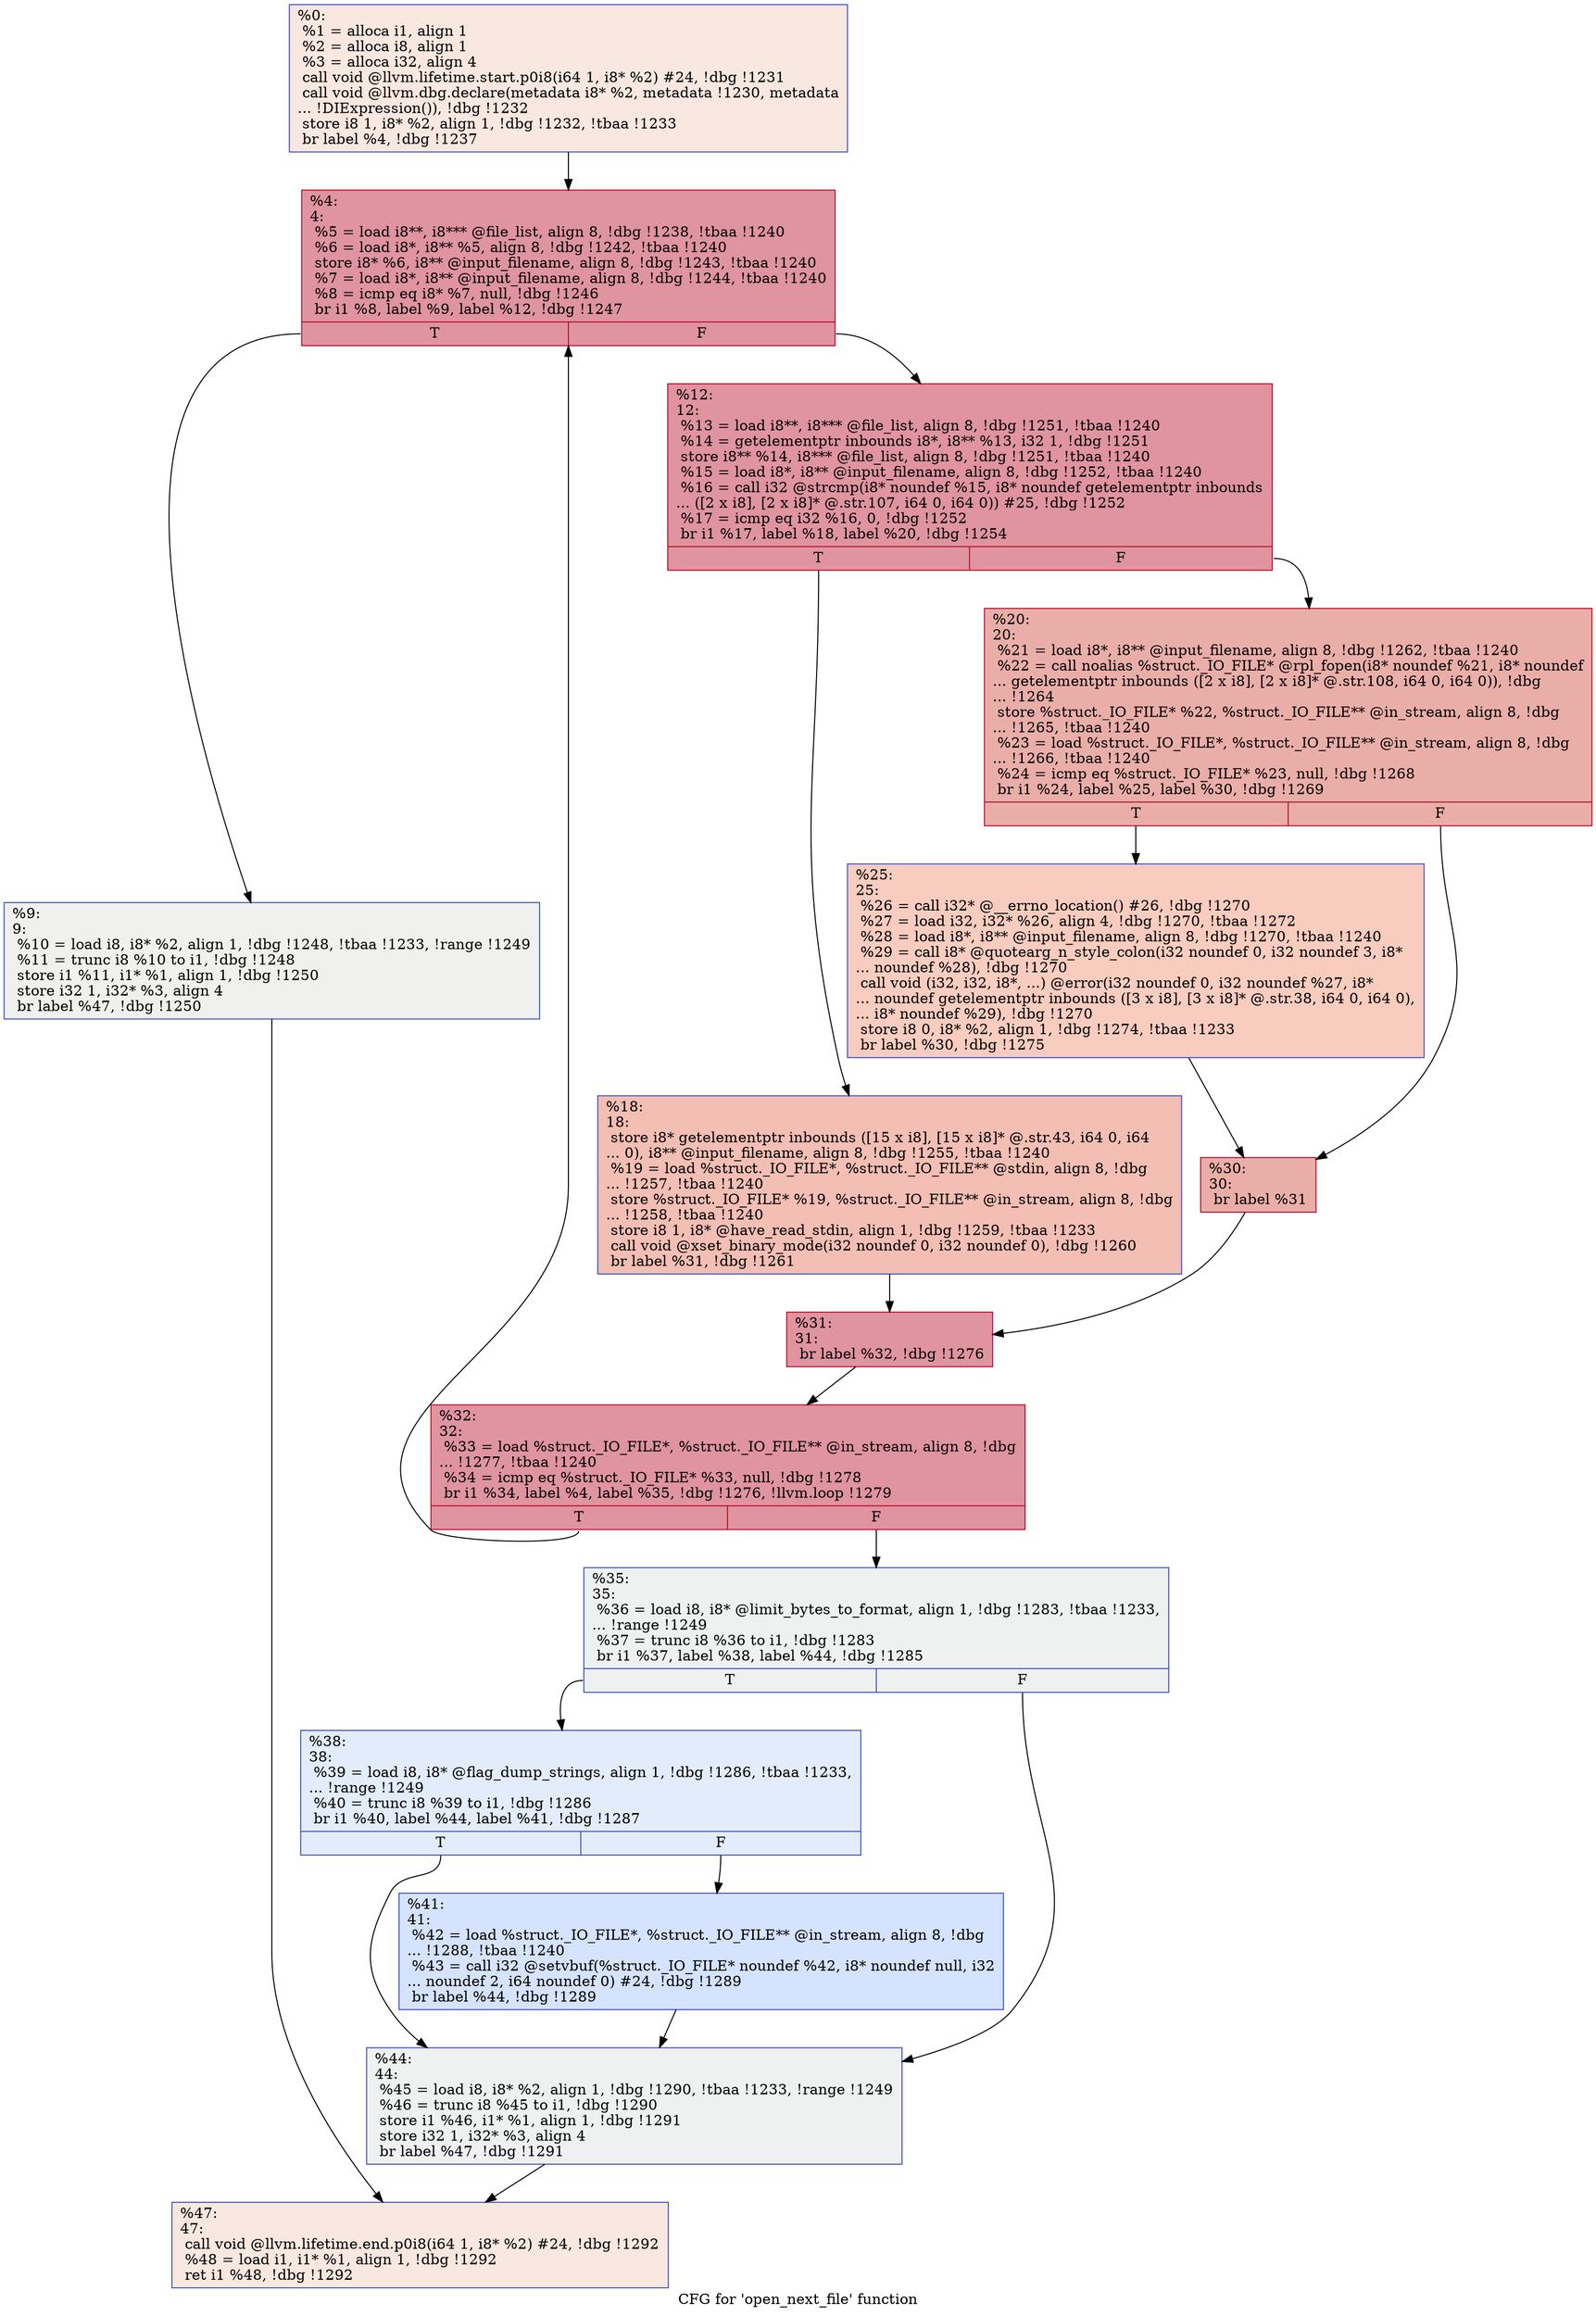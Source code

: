 digraph "CFG for 'open_next_file' function" {
	label="CFG for 'open_next_file' function";

	Node0x9af030 [shape=record,color="#3d50c3ff", style=filled, fillcolor="#f1ccb870",label="{%0:\l  %1 = alloca i1, align 1\l  %2 = alloca i8, align 1\l  %3 = alloca i32, align 4\l  call void @llvm.lifetime.start.p0i8(i64 1, i8* %2) #24, !dbg !1231\l  call void @llvm.dbg.declare(metadata i8* %2, metadata !1230, metadata\l... !DIExpression()), !dbg !1232\l  store i8 1, i8* %2, align 1, !dbg !1232, !tbaa !1233\l  br label %4, !dbg !1237\l}"];
	Node0x9af030 -> Node0x9af100;
	Node0x9af100 [shape=record,color="#b70d28ff", style=filled, fillcolor="#b70d2870",label="{%4:\l4:                                                \l  %5 = load i8**, i8*** @file_list, align 8, !dbg !1238, !tbaa !1240\l  %6 = load i8*, i8** %5, align 8, !dbg !1242, !tbaa !1240\l  store i8* %6, i8** @input_filename, align 8, !dbg !1243, !tbaa !1240\l  %7 = load i8*, i8** @input_filename, align 8, !dbg !1244, !tbaa !1240\l  %8 = icmp eq i8* %7, null, !dbg !1246\l  br i1 %8, label %9, label %12, !dbg !1247\l|{<s0>T|<s1>F}}"];
	Node0x9af100:s0 -> Node0x9af150;
	Node0x9af100:s1 -> Node0x9af1a0;
	Node0x9af150 [shape=record,color="#3d50c3ff", style=filled, fillcolor="#dedcdb70",label="{%9:\l9:                                                \l  %10 = load i8, i8* %2, align 1, !dbg !1248, !tbaa !1233, !range !1249\l  %11 = trunc i8 %10 to i1, !dbg !1248\l  store i1 %11, i1* %1, align 1, !dbg !1250\l  store i32 1, i32* %3, align 4\l  br label %47, !dbg !1250\l}"];
	Node0x9af150 -> Node0x9af510;
	Node0x9af1a0 [shape=record,color="#b70d28ff", style=filled, fillcolor="#b70d2870",label="{%12:\l12:                                               \l  %13 = load i8**, i8*** @file_list, align 8, !dbg !1251, !tbaa !1240\l  %14 = getelementptr inbounds i8*, i8** %13, i32 1, !dbg !1251\l  store i8** %14, i8*** @file_list, align 8, !dbg !1251, !tbaa !1240\l  %15 = load i8*, i8** @input_filename, align 8, !dbg !1252, !tbaa !1240\l  %16 = call i32 @strcmp(i8* noundef %15, i8* noundef getelementptr inbounds\l... ([2 x i8], [2 x i8]* @.str.107, i64 0, i64 0)) #25, !dbg !1252\l  %17 = icmp eq i32 %16, 0, !dbg !1252\l  br i1 %17, label %18, label %20, !dbg !1254\l|{<s0>T|<s1>F}}"];
	Node0x9af1a0:s0 -> Node0x9af1f0;
	Node0x9af1a0:s1 -> Node0x9af240;
	Node0x9af1f0 [shape=record,color="#3d50c3ff", style=filled, fillcolor="#e36c5570",label="{%18:\l18:                                               \l  store i8* getelementptr inbounds ([15 x i8], [15 x i8]* @.str.43, i64 0, i64\l... 0), i8** @input_filename, align 8, !dbg !1255, !tbaa !1240\l  %19 = load %struct._IO_FILE*, %struct._IO_FILE** @stdin, align 8, !dbg\l... !1257, !tbaa !1240\l  store %struct._IO_FILE* %19, %struct._IO_FILE** @in_stream, align 8, !dbg\l... !1258, !tbaa !1240\l  store i8 1, i8* @have_read_stdin, align 1, !dbg !1259, !tbaa !1233\l  call void @xset_binary_mode(i32 noundef 0, i32 noundef 0), !dbg !1260\l  br label %31, !dbg !1261\l}"];
	Node0x9af1f0 -> Node0x9af330;
	Node0x9af240 [shape=record,color="#b70d28ff", style=filled, fillcolor="#d0473d70",label="{%20:\l20:                                               \l  %21 = load i8*, i8** @input_filename, align 8, !dbg !1262, !tbaa !1240\l  %22 = call noalias %struct._IO_FILE* @rpl_fopen(i8* noundef %21, i8* noundef\l... getelementptr inbounds ([2 x i8], [2 x i8]* @.str.108, i64 0, i64 0)), !dbg\l... !1264\l  store %struct._IO_FILE* %22, %struct._IO_FILE** @in_stream, align 8, !dbg\l... !1265, !tbaa !1240\l  %23 = load %struct._IO_FILE*, %struct._IO_FILE** @in_stream, align 8, !dbg\l... !1266, !tbaa !1240\l  %24 = icmp eq %struct._IO_FILE* %23, null, !dbg !1268\l  br i1 %24, label %25, label %30, !dbg !1269\l|{<s0>T|<s1>F}}"];
	Node0x9af240:s0 -> Node0x9af290;
	Node0x9af240:s1 -> Node0x9af2e0;
	Node0x9af290 [shape=record,color="#3d50c3ff", style=filled, fillcolor="#f08b6e70",label="{%25:\l25:                                               \l  %26 = call i32* @__errno_location() #26, !dbg !1270\l  %27 = load i32, i32* %26, align 4, !dbg !1270, !tbaa !1272\l  %28 = load i8*, i8** @input_filename, align 8, !dbg !1270, !tbaa !1240\l  %29 = call i8* @quotearg_n_style_colon(i32 noundef 0, i32 noundef 3, i8*\l... noundef %28), !dbg !1270\l  call void (i32, i32, i8*, ...) @error(i32 noundef 0, i32 noundef %27, i8*\l... noundef getelementptr inbounds ([3 x i8], [3 x i8]* @.str.38, i64 0, i64 0),\l... i8* noundef %29), !dbg !1270\l  store i8 0, i8* %2, align 1, !dbg !1274, !tbaa !1233\l  br label %30, !dbg !1275\l}"];
	Node0x9af290 -> Node0x9af2e0;
	Node0x9af2e0 [shape=record,color="#b70d28ff", style=filled, fillcolor="#d0473d70",label="{%30:\l30:                                               \l  br label %31\l}"];
	Node0x9af2e0 -> Node0x9af330;
	Node0x9af330 [shape=record,color="#b70d28ff", style=filled, fillcolor="#b70d2870",label="{%31:\l31:                                               \l  br label %32, !dbg !1276\l}"];
	Node0x9af330 -> Node0x9af380;
	Node0x9af380 [shape=record,color="#b70d28ff", style=filled, fillcolor="#b70d2870",label="{%32:\l32:                                               \l  %33 = load %struct._IO_FILE*, %struct._IO_FILE** @in_stream, align 8, !dbg\l... !1277, !tbaa !1240\l  %34 = icmp eq %struct._IO_FILE* %33, null, !dbg !1278\l  br i1 %34, label %4, label %35, !dbg !1276, !llvm.loop !1279\l|{<s0>T|<s1>F}}"];
	Node0x9af380:s0 -> Node0x9af100;
	Node0x9af380:s1 -> Node0x9af3d0;
	Node0x9af3d0 [shape=record,color="#3d50c3ff", style=filled, fillcolor="#dbdcde70",label="{%35:\l35:                                               \l  %36 = load i8, i8* @limit_bytes_to_format, align 1, !dbg !1283, !tbaa !1233,\l... !range !1249\l  %37 = trunc i8 %36 to i1, !dbg !1283\l  br i1 %37, label %38, label %44, !dbg !1285\l|{<s0>T|<s1>F}}"];
	Node0x9af3d0:s0 -> Node0x9af420;
	Node0x9af3d0:s1 -> Node0x9af4c0;
	Node0x9af420 [shape=record,color="#3d50c3ff", style=filled, fillcolor="#bfd3f670",label="{%38:\l38:                                               \l  %39 = load i8, i8* @flag_dump_strings, align 1, !dbg !1286, !tbaa !1233,\l... !range !1249\l  %40 = trunc i8 %39 to i1, !dbg !1286\l  br i1 %40, label %44, label %41, !dbg !1287\l|{<s0>T|<s1>F}}"];
	Node0x9af420:s0 -> Node0x9af4c0;
	Node0x9af420:s1 -> Node0x9af470;
	Node0x9af470 [shape=record,color="#3d50c3ff", style=filled, fillcolor="#a1c0ff70",label="{%41:\l41:                                               \l  %42 = load %struct._IO_FILE*, %struct._IO_FILE** @in_stream, align 8, !dbg\l... !1288, !tbaa !1240\l  %43 = call i32 @setvbuf(%struct._IO_FILE* noundef %42, i8* noundef null, i32\l... noundef 2, i64 noundef 0) #24, !dbg !1289\l  br label %44, !dbg !1289\l}"];
	Node0x9af470 -> Node0x9af4c0;
	Node0x9af4c0 [shape=record,color="#3d50c3ff", style=filled, fillcolor="#dbdcde70",label="{%44:\l44:                                               \l  %45 = load i8, i8* %2, align 1, !dbg !1290, !tbaa !1233, !range !1249\l  %46 = trunc i8 %45 to i1, !dbg !1290\l  store i1 %46, i1* %1, align 1, !dbg !1291\l  store i32 1, i32* %3, align 4\l  br label %47, !dbg !1291\l}"];
	Node0x9af4c0 -> Node0x9af510;
	Node0x9af510 [shape=record,color="#3d50c3ff", style=filled, fillcolor="#f1ccb870",label="{%47:\l47:                                               \l  call void @llvm.lifetime.end.p0i8(i64 1, i8* %2) #24, !dbg !1292\l  %48 = load i1, i1* %1, align 1, !dbg !1292\l  ret i1 %48, !dbg !1292\l}"];
}
